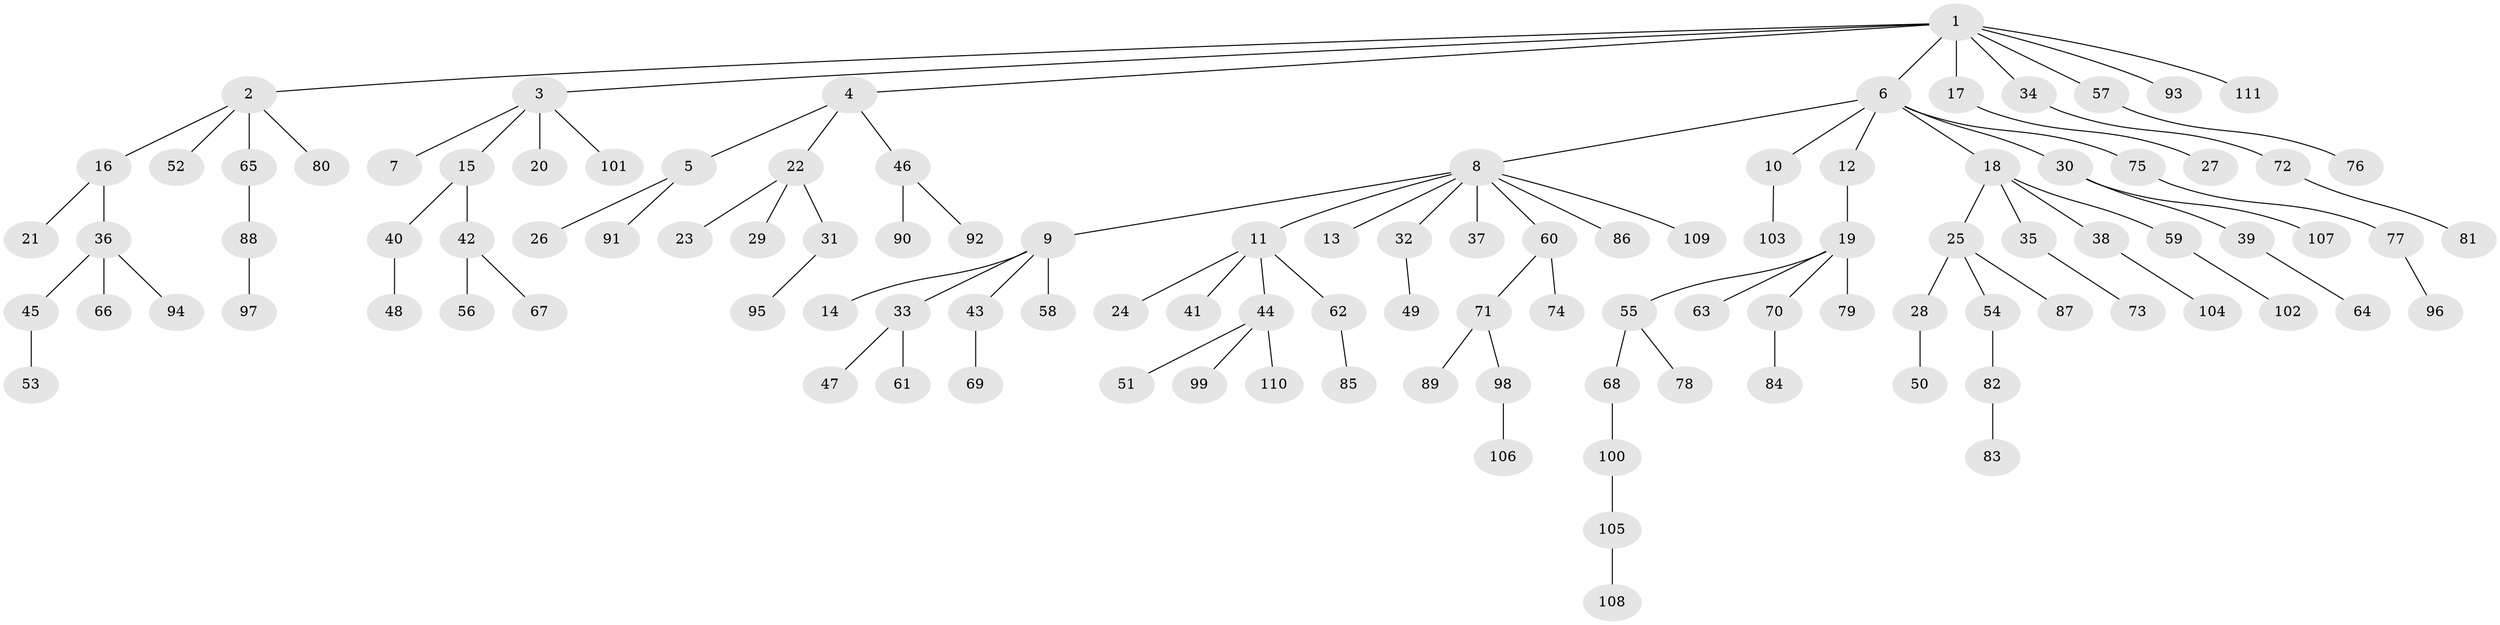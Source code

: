 // Generated by graph-tools (version 1.1) at 2025/02/03/09/25 03:02:26]
// undirected, 111 vertices, 110 edges
graph export_dot {
graph [start="1"]
  node [color=gray90,style=filled];
  1;
  2;
  3;
  4;
  5;
  6;
  7;
  8;
  9;
  10;
  11;
  12;
  13;
  14;
  15;
  16;
  17;
  18;
  19;
  20;
  21;
  22;
  23;
  24;
  25;
  26;
  27;
  28;
  29;
  30;
  31;
  32;
  33;
  34;
  35;
  36;
  37;
  38;
  39;
  40;
  41;
  42;
  43;
  44;
  45;
  46;
  47;
  48;
  49;
  50;
  51;
  52;
  53;
  54;
  55;
  56;
  57;
  58;
  59;
  60;
  61;
  62;
  63;
  64;
  65;
  66;
  67;
  68;
  69;
  70;
  71;
  72;
  73;
  74;
  75;
  76;
  77;
  78;
  79;
  80;
  81;
  82;
  83;
  84;
  85;
  86;
  87;
  88;
  89;
  90;
  91;
  92;
  93;
  94;
  95;
  96;
  97;
  98;
  99;
  100;
  101;
  102;
  103;
  104;
  105;
  106;
  107;
  108;
  109;
  110;
  111;
  1 -- 2;
  1 -- 3;
  1 -- 4;
  1 -- 6;
  1 -- 17;
  1 -- 34;
  1 -- 57;
  1 -- 93;
  1 -- 111;
  2 -- 16;
  2 -- 52;
  2 -- 65;
  2 -- 80;
  3 -- 7;
  3 -- 15;
  3 -- 20;
  3 -- 101;
  4 -- 5;
  4 -- 22;
  4 -- 46;
  5 -- 26;
  5 -- 91;
  6 -- 8;
  6 -- 10;
  6 -- 12;
  6 -- 18;
  6 -- 30;
  6 -- 75;
  8 -- 9;
  8 -- 11;
  8 -- 13;
  8 -- 32;
  8 -- 37;
  8 -- 60;
  8 -- 86;
  8 -- 109;
  9 -- 14;
  9 -- 33;
  9 -- 43;
  9 -- 58;
  10 -- 103;
  11 -- 24;
  11 -- 41;
  11 -- 44;
  11 -- 62;
  12 -- 19;
  15 -- 40;
  15 -- 42;
  16 -- 21;
  16 -- 36;
  17 -- 27;
  18 -- 25;
  18 -- 35;
  18 -- 38;
  18 -- 59;
  19 -- 55;
  19 -- 63;
  19 -- 70;
  19 -- 79;
  22 -- 23;
  22 -- 29;
  22 -- 31;
  25 -- 28;
  25 -- 54;
  25 -- 87;
  28 -- 50;
  30 -- 39;
  30 -- 107;
  31 -- 95;
  32 -- 49;
  33 -- 47;
  33 -- 61;
  34 -- 72;
  35 -- 73;
  36 -- 45;
  36 -- 66;
  36 -- 94;
  38 -- 104;
  39 -- 64;
  40 -- 48;
  42 -- 56;
  42 -- 67;
  43 -- 69;
  44 -- 51;
  44 -- 99;
  44 -- 110;
  45 -- 53;
  46 -- 90;
  46 -- 92;
  54 -- 82;
  55 -- 68;
  55 -- 78;
  57 -- 76;
  59 -- 102;
  60 -- 71;
  60 -- 74;
  62 -- 85;
  65 -- 88;
  68 -- 100;
  70 -- 84;
  71 -- 89;
  71 -- 98;
  72 -- 81;
  75 -- 77;
  77 -- 96;
  82 -- 83;
  88 -- 97;
  98 -- 106;
  100 -- 105;
  105 -- 108;
}
